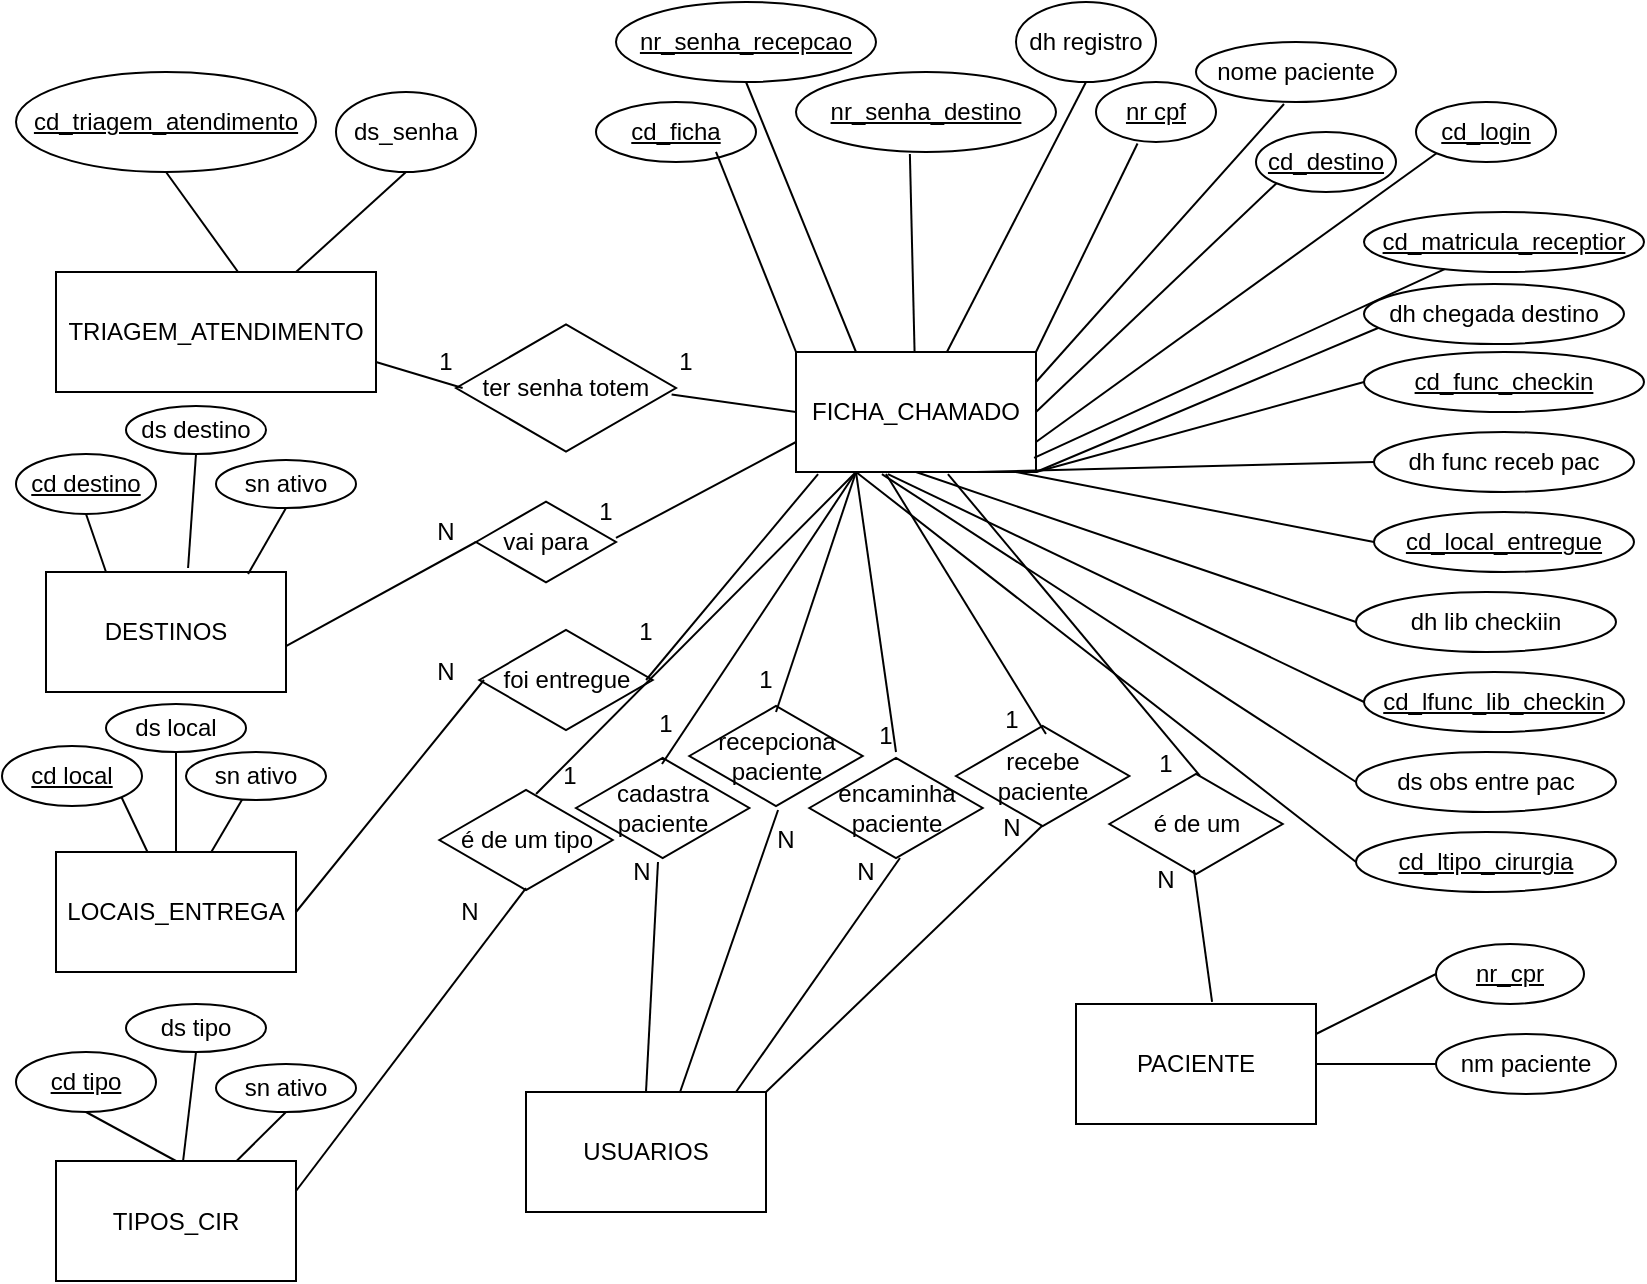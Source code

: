 <mxfile version="20.8.20" type="github">
  <diagram name="Página-1" id="LD10V7lSq9T8Y7XWwP9y">
    <mxGraphModel dx="880" dy="476" grid="1" gridSize="10" guides="1" tooltips="1" connect="1" arrows="1" fold="1" page="1" pageScale="1" pageWidth="827" pageHeight="1169" math="0" shadow="0">
      <root>
        <mxCell id="0" />
        <mxCell id="1" parent="0" />
        <mxCell id="zRoMdkS9_1AER4-9lOQv-1" value="TRIAGEM_ATENDIMENTO" style="rounded=0;whiteSpace=wrap;html=1;" vertex="1" parent="1">
          <mxGeometry x="30" y="140" width="160" height="60" as="geometry" />
        </mxCell>
        <mxCell id="zRoMdkS9_1AER4-9lOQv-2" value="&lt;u&gt;cd_triagem_atendimento&lt;/u&gt;" style="ellipse;whiteSpace=wrap;html=1;" vertex="1" parent="1">
          <mxGeometry x="10" y="40" width="150" height="50" as="geometry" />
        </mxCell>
        <mxCell id="zRoMdkS9_1AER4-9lOQv-3" value="ds_senha" style="ellipse;whiteSpace=wrap;html=1;" vertex="1" parent="1">
          <mxGeometry x="170" y="50" width="70" height="40" as="geometry" />
        </mxCell>
        <mxCell id="zRoMdkS9_1AER4-9lOQv-4" value="" style="endArrow=none;html=1;rounded=0;exitX=0.5;exitY=1;exitDx=0;exitDy=0;entryX=0.569;entryY=0;entryDx=0;entryDy=0;entryPerimeter=0;" edge="1" parent="1" source="zRoMdkS9_1AER4-9lOQv-2" target="zRoMdkS9_1AER4-9lOQv-1">
          <mxGeometry width="50" height="50" relative="1" as="geometry">
            <mxPoint x="380" y="170" as="sourcePoint" />
            <mxPoint x="430" y="120" as="targetPoint" />
          </mxGeometry>
        </mxCell>
        <mxCell id="zRoMdkS9_1AER4-9lOQv-5" value="" style="endArrow=none;html=1;rounded=0;exitX=0.75;exitY=0;exitDx=0;exitDy=0;entryX=0.5;entryY=1;entryDx=0;entryDy=0;" edge="1" parent="1" source="zRoMdkS9_1AER4-9lOQv-1" target="zRoMdkS9_1AER4-9lOQv-3">
          <mxGeometry width="50" height="50" relative="1" as="geometry">
            <mxPoint x="380" y="170" as="sourcePoint" />
            <mxPoint x="430" y="120" as="targetPoint" />
          </mxGeometry>
        </mxCell>
        <mxCell id="zRoMdkS9_1AER4-9lOQv-6" value="FICHA_CHAMADO" style="rounded=0;whiteSpace=wrap;html=1;" vertex="1" parent="1">
          <mxGeometry x="400" y="180" width="120" height="60" as="geometry" />
        </mxCell>
        <mxCell id="zRoMdkS9_1AER4-9lOQv-7" value="&lt;u&gt;cd_ficha&lt;/u&gt;" style="ellipse;whiteSpace=wrap;html=1;" vertex="1" parent="1">
          <mxGeometry x="300" y="55" width="80" height="30" as="geometry" />
        </mxCell>
        <mxCell id="zRoMdkS9_1AER4-9lOQv-8" value="" style="endArrow=none;html=1;rounded=0;entryX=0.75;entryY=0.833;entryDx=0;entryDy=0;entryPerimeter=0;exitX=0;exitY=0;exitDx=0;exitDy=0;" edge="1" parent="1" source="zRoMdkS9_1AER4-9lOQv-6" target="zRoMdkS9_1AER4-9lOQv-7">
          <mxGeometry width="50" height="50" relative="1" as="geometry">
            <mxPoint x="380" y="170" as="sourcePoint" />
            <mxPoint x="430" y="120" as="targetPoint" />
          </mxGeometry>
        </mxCell>
        <mxCell id="zRoMdkS9_1AER4-9lOQv-10" value="&lt;u&gt;nr_senha_recepcao&lt;/u&gt;" style="ellipse;whiteSpace=wrap;html=1;" vertex="1" parent="1">
          <mxGeometry x="310" y="5" width="130" height="40" as="geometry" />
        </mxCell>
        <mxCell id="zRoMdkS9_1AER4-9lOQv-11" value="" style="endArrow=none;html=1;rounded=0;entryX=0.5;entryY=1;entryDx=0;entryDy=0;exitX=0.25;exitY=0;exitDx=0;exitDy=0;" edge="1" parent="1" source="zRoMdkS9_1AER4-9lOQv-6" target="zRoMdkS9_1AER4-9lOQv-10">
          <mxGeometry width="50" height="50" relative="1" as="geometry">
            <mxPoint x="380" y="170" as="sourcePoint" />
            <mxPoint x="430" y="120" as="targetPoint" />
          </mxGeometry>
        </mxCell>
        <mxCell id="zRoMdkS9_1AER4-9lOQv-13" value="&lt;u&gt;nr_senha_destino&lt;/u&gt;" style="ellipse;whiteSpace=wrap;html=1;" vertex="1" parent="1">
          <mxGeometry x="400" y="40" width="130" height="40" as="geometry" />
        </mxCell>
        <mxCell id="zRoMdkS9_1AER4-9lOQv-14" value="" style="endArrow=none;html=1;rounded=0;entryX=0.438;entryY=1.025;entryDx=0;entryDy=0;entryPerimeter=0;" edge="1" parent="1" source="zRoMdkS9_1AER4-9lOQv-6" target="zRoMdkS9_1AER4-9lOQv-13">
          <mxGeometry width="50" height="50" relative="1" as="geometry">
            <mxPoint x="380" y="170" as="sourcePoint" />
            <mxPoint x="430" y="120" as="targetPoint" />
          </mxGeometry>
        </mxCell>
        <mxCell id="zRoMdkS9_1AER4-9lOQv-15" value="dh registro" style="ellipse;whiteSpace=wrap;html=1;" vertex="1" parent="1">
          <mxGeometry x="510" y="5" width="70" height="40" as="geometry" />
        </mxCell>
        <mxCell id="zRoMdkS9_1AER4-9lOQv-16" value="" style="endArrow=none;html=1;rounded=0;entryX=0.5;entryY=1;entryDx=0;entryDy=0;" edge="1" parent="1" source="zRoMdkS9_1AER4-9lOQv-6" target="zRoMdkS9_1AER4-9lOQv-15">
          <mxGeometry width="50" height="50" relative="1" as="geometry">
            <mxPoint x="380" y="170" as="sourcePoint" />
            <mxPoint x="430" y="120" as="targetPoint" />
          </mxGeometry>
        </mxCell>
        <mxCell id="zRoMdkS9_1AER4-9lOQv-17" value="&lt;u&gt;nr cpf&lt;/u&gt;" style="ellipse;whiteSpace=wrap;html=1;" vertex="1" parent="1">
          <mxGeometry x="550" y="45" width="60" height="30" as="geometry" />
        </mxCell>
        <mxCell id="zRoMdkS9_1AER4-9lOQv-18" value="" style="endArrow=none;html=1;rounded=0;entryX=0.346;entryY=1.025;entryDx=0;entryDy=0;entryPerimeter=0;exitX=1;exitY=0;exitDx=0;exitDy=0;" edge="1" parent="1" source="zRoMdkS9_1AER4-9lOQv-6" target="zRoMdkS9_1AER4-9lOQv-17">
          <mxGeometry width="50" height="50" relative="1" as="geometry">
            <mxPoint x="380" y="170" as="sourcePoint" />
            <mxPoint x="430" y="120" as="targetPoint" />
          </mxGeometry>
        </mxCell>
        <mxCell id="zRoMdkS9_1AER4-9lOQv-19" value="nome paciente" style="ellipse;whiteSpace=wrap;html=1;" vertex="1" parent="1">
          <mxGeometry x="600" y="25" width="100" height="30" as="geometry" />
        </mxCell>
        <mxCell id="zRoMdkS9_1AER4-9lOQv-20" value="" style="endArrow=none;html=1;rounded=0;entryX=0.44;entryY=1.033;entryDx=0;entryDy=0;entryPerimeter=0;exitX=1;exitY=0.25;exitDx=0;exitDy=0;" edge="1" parent="1" source="zRoMdkS9_1AER4-9lOQv-6" target="zRoMdkS9_1AER4-9lOQv-19">
          <mxGeometry width="50" height="50" relative="1" as="geometry">
            <mxPoint x="380" y="170" as="sourcePoint" />
            <mxPoint x="430" y="120" as="targetPoint" />
          </mxGeometry>
        </mxCell>
        <mxCell id="zRoMdkS9_1AER4-9lOQv-21" value="&lt;u&gt;cd_destino&lt;/u&gt;" style="ellipse;whiteSpace=wrap;html=1;" vertex="1" parent="1">
          <mxGeometry x="630" y="70" width="70" height="30" as="geometry" />
        </mxCell>
        <mxCell id="zRoMdkS9_1AER4-9lOQv-22" value="" style="endArrow=none;html=1;rounded=0;entryX=0;entryY=1;entryDx=0;entryDy=0;exitX=1;exitY=0.5;exitDx=0;exitDy=0;" edge="1" parent="1" source="zRoMdkS9_1AER4-9lOQv-6" target="zRoMdkS9_1AER4-9lOQv-21">
          <mxGeometry width="50" height="50" relative="1" as="geometry">
            <mxPoint x="600" y="170" as="sourcePoint" />
            <mxPoint x="650" y="110" as="targetPoint" />
          </mxGeometry>
        </mxCell>
        <mxCell id="zRoMdkS9_1AER4-9lOQv-23" value="&lt;u&gt;cd_login&lt;/u&gt;" style="ellipse;whiteSpace=wrap;html=1;" vertex="1" parent="1">
          <mxGeometry x="710" y="55" width="70" height="30" as="geometry" />
        </mxCell>
        <mxCell id="zRoMdkS9_1AER4-9lOQv-24" value="" style="endArrow=none;html=1;rounded=0;entryX=0;entryY=1;entryDx=0;entryDy=0;exitX=1;exitY=0.75;exitDx=0;exitDy=0;" edge="1" parent="1" source="zRoMdkS9_1AER4-9lOQv-6" target="zRoMdkS9_1AER4-9lOQv-23">
          <mxGeometry width="50" height="50" relative="1" as="geometry">
            <mxPoint x="600" y="170" as="sourcePoint" />
            <mxPoint x="650" y="120" as="targetPoint" />
          </mxGeometry>
        </mxCell>
        <mxCell id="zRoMdkS9_1AER4-9lOQv-25" value="&lt;u&gt;cd_matricula_receptior&lt;/u&gt;" style="ellipse;whiteSpace=wrap;html=1;" vertex="1" parent="1">
          <mxGeometry x="684" y="110" width="140" height="30" as="geometry" />
        </mxCell>
        <mxCell id="zRoMdkS9_1AER4-9lOQv-26" value="" style="endArrow=none;html=1;rounded=0;exitX=0.992;exitY=0.883;exitDx=0;exitDy=0;exitPerimeter=0;" edge="1" parent="1" source="zRoMdkS9_1AER4-9lOQv-6" target="zRoMdkS9_1AER4-9lOQv-25">
          <mxGeometry width="50" height="50" relative="1" as="geometry">
            <mxPoint x="600" y="170" as="sourcePoint" />
            <mxPoint x="650" y="120" as="targetPoint" />
          </mxGeometry>
        </mxCell>
        <mxCell id="zRoMdkS9_1AER4-9lOQv-27" value="dh chegada destino" style="ellipse;whiteSpace=wrap;html=1;" vertex="1" parent="1">
          <mxGeometry x="684" y="146" width="130" height="30" as="geometry" />
        </mxCell>
        <mxCell id="zRoMdkS9_1AER4-9lOQv-28" value="" style="endArrow=none;html=1;rounded=0;exitX=1;exitY=1;exitDx=0;exitDy=0;entryX=0.054;entryY=0.733;entryDx=0;entryDy=0;entryPerimeter=0;" edge="1" parent="1" source="zRoMdkS9_1AER4-9lOQv-6" target="zRoMdkS9_1AER4-9lOQv-27">
          <mxGeometry width="50" height="50" relative="1" as="geometry">
            <mxPoint x="600" y="170" as="sourcePoint" />
            <mxPoint x="650" y="120" as="targetPoint" />
          </mxGeometry>
        </mxCell>
        <mxCell id="zRoMdkS9_1AER4-9lOQv-29" value="&lt;u&gt;cd_func_checkin&lt;/u&gt;" style="ellipse;whiteSpace=wrap;html=1;" vertex="1" parent="1">
          <mxGeometry x="684" y="180" width="140" height="30" as="geometry" />
        </mxCell>
        <mxCell id="zRoMdkS9_1AER4-9lOQv-30" value="" style="endArrow=none;html=1;rounded=0;exitX=1;exitY=1;exitDx=0;exitDy=0;entryX=0;entryY=0.5;entryDx=0;entryDy=0;" edge="1" parent="1" source="zRoMdkS9_1AER4-9lOQv-6" target="zRoMdkS9_1AER4-9lOQv-29">
          <mxGeometry width="50" height="50" relative="1" as="geometry">
            <mxPoint x="600" y="170" as="sourcePoint" />
            <mxPoint x="650" y="120" as="targetPoint" />
          </mxGeometry>
        </mxCell>
        <mxCell id="zRoMdkS9_1AER4-9lOQv-31" value="dh func receb pac" style="ellipse;whiteSpace=wrap;html=1;" vertex="1" parent="1">
          <mxGeometry x="689" y="220" width="130" height="30" as="geometry" />
        </mxCell>
        <mxCell id="zRoMdkS9_1AER4-9lOQv-32" value="" style="endArrow=none;html=1;rounded=0;exitX=0.75;exitY=1;exitDx=0;exitDy=0;entryX=0;entryY=0.5;entryDx=0;entryDy=0;" edge="1" parent="1" source="zRoMdkS9_1AER4-9lOQv-6" target="zRoMdkS9_1AER4-9lOQv-31">
          <mxGeometry width="50" height="50" relative="1" as="geometry">
            <mxPoint x="600" y="170" as="sourcePoint" />
            <mxPoint x="650" y="120" as="targetPoint" />
          </mxGeometry>
        </mxCell>
        <mxCell id="zRoMdkS9_1AER4-9lOQv-33" value="&lt;u&gt;cd_local_entregue&lt;/u&gt;" style="ellipse;whiteSpace=wrap;html=1;" vertex="1" parent="1">
          <mxGeometry x="689" y="260" width="130" height="30" as="geometry" />
        </mxCell>
        <mxCell id="zRoMdkS9_1AER4-9lOQv-34" value="" style="endArrow=none;html=1;rounded=0;entryX=0;entryY=0.5;entryDx=0;entryDy=0;" edge="1" parent="1" target="zRoMdkS9_1AER4-9lOQv-33">
          <mxGeometry width="50" height="50" relative="1" as="geometry">
            <mxPoint x="510" y="240" as="sourcePoint" />
            <mxPoint x="650" y="120" as="targetPoint" />
          </mxGeometry>
        </mxCell>
        <mxCell id="zRoMdkS9_1AER4-9lOQv-35" value="dh lib checkiin" style="ellipse;whiteSpace=wrap;html=1;" vertex="1" parent="1">
          <mxGeometry x="680" y="300" width="130" height="30" as="geometry" />
        </mxCell>
        <mxCell id="zRoMdkS9_1AER4-9lOQv-36" value="" style="endArrow=none;html=1;rounded=0;exitX=0.5;exitY=1;exitDx=0;exitDy=0;entryX=0;entryY=0.5;entryDx=0;entryDy=0;" edge="1" parent="1" source="zRoMdkS9_1AER4-9lOQv-6" target="zRoMdkS9_1AER4-9lOQv-35">
          <mxGeometry width="50" height="50" relative="1" as="geometry">
            <mxPoint x="600" y="170" as="sourcePoint" />
            <mxPoint x="650" y="120" as="targetPoint" />
          </mxGeometry>
        </mxCell>
        <mxCell id="zRoMdkS9_1AER4-9lOQv-37" value="&lt;u&gt;cd_lfunc_lib_checkin&lt;/u&gt;" style="ellipse;whiteSpace=wrap;html=1;" vertex="1" parent="1">
          <mxGeometry x="684" y="340" width="130" height="30" as="geometry" />
        </mxCell>
        <mxCell id="zRoMdkS9_1AER4-9lOQv-38" value="" style="endArrow=none;html=1;rounded=0;exitX=0.383;exitY=1.017;exitDx=0;exitDy=0;exitPerimeter=0;entryX=0;entryY=0.5;entryDx=0;entryDy=0;" edge="1" parent="1" source="zRoMdkS9_1AER4-9lOQv-6" target="zRoMdkS9_1AER4-9lOQv-37">
          <mxGeometry width="50" height="50" relative="1" as="geometry">
            <mxPoint x="600" y="170" as="sourcePoint" />
            <mxPoint x="680" y="350" as="targetPoint" />
          </mxGeometry>
        </mxCell>
        <mxCell id="zRoMdkS9_1AER4-9lOQv-39" value="ds obs entre pac" style="ellipse;whiteSpace=wrap;html=1;" vertex="1" parent="1">
          <mxGeometry x="680" y="380" width="130" height="30" as="geometry" />
        </mxCell>
        <mxCell id="zRoMdkS9_1AER4-9lOQv-40" value="" style="endArrow=none;html=1;rounded=0;entryX=0.358;entryY=1.017;entryDx=0;entryDy=0;entryPerimeter=0;exitX=0;exitY=0.5;exitDx=0;exitDy=0;" edge="1" parent="1" source="zRoMdkS9_1AER4-9lOQv-39" target="zRoMdkS9_1AER4-9lOQv-6">
          <mxGeometry width="50" height="50" relative="1" as="geometry">
            <mxPoint x="420" y="270" as="sourcePoint" />
            <mxPoint x="470" y="220" as="targetPoint" />
          </mxGeometry>
        </mxCell>
        <mxCell id="zRoMdkS9_1AER4-9lOQv-41" value="&lt;u&gt;cd_ltipo_cirurgia&lt;/u&gt;" style="ellipse;whiteSpace=wrap;html=1;" vertex="1" parent="1">
          <mxGeometry x="680" y="420" width="130" height="30" as="geometry" />
        </mxCell>
        <mxCell id="zRoMdkS9_1AER4-9lOQv-42" value="" style="endArrow=none;html=1;rounded=0;entryX=0.25;entryY=1;entryDx=0;entryDy=0;exitX=0;exitY=0.5;exitDx=0;exitDy=0;" edge="1" parent="1" source="zRoMdkS9_1AER4-9lOQv-41" target="zRoMdkS9_1AER4-9lOQv-6">
          <mxGeometry width="50" height="50" relative="1" as="geometry">
            <mxPoint x="420" y="270" as="sourcePoint" />
            <mxPoint x="470" y="220" as="targetPoint" />
          </mxGeometry>
        </mxCell>
        <mxCell id="zRoMdkS9_1AER4-9lOQv-43" value="ter senha totem" style="html=1;whiteSpace=wrap;aspect=fixed;shape=isoRectangle;" vertex="1" parent="1">
          <mxGeometry x="230" y="165" width="110" height="66" as="geometry" />
        </mxCell>
        <mxCell id="zRoMdkS9_1AER4-9lOQv-44" value="" style="endArrow=none;html=1;rounded=0;entryX=1;entryY=0.75;entryDx=0;entryDy=0;exitX=0.03;exitY=0.5;exitDx=0;exitDy=0;exitPerimeter=0;" edge="1" parent="1" source="zRoMdkS9_1AER4-9lOQv-43" target="zRoMdkS9_1AER4-9lOQv-1">
          <mxGeometry width="50" height="50" relative="1" as="geometry">
            <mxPoint x="160" y="270" as="sourcePoint" />
            <mxPoint x="210" y="220" as="targetPoint" />
          </mxGeometry>
        </mxCell>
        <mxCell id="zRoMdkS9_1AER4-9lOQv-45" value="" style="endArrow=none;html=1;rounded=0;entryX=0.98;entryY=0.55;entryDx=0;entryDy=0;entryPerimeter=0;exitX=0;exitY=0.5;exitDx=0;exitDy=0;" edge="1" parent="1" source="zRoMdkS9_1AER4-9lOQv-6" target="zRoMdkS9_1AER4-9lOQv-43">
          <mxGeometry width="50" height="50" relative="1" as="geometry">
            <mxPoint x="160" y="270" as="sourcePoint" />
            <mxPoint x="210" y="220" as="targetPoint" />
          </mxGeometry>
        </mxCell>
        <mxCell id="zRoMdkS9_1AER4-9lOQv-46" value="1" style="text;html=1;strokeColor=none;fillColor=none;align=center;verticalAlign=middle;whiteSpace=wrap;rounded=0;" vertex="1" parent="1">
          <mxGeometry x="210" y="175" width="30" height="20" as="geometry" />
        </mxCell>
        <mxCell id="zRoMdkS9_1AER4-9lOQv-47" value="1" style="text;html=1;strokeColor=none;fillColor=none;align=center;verticalAlign=middle;whiteSpace=wrap;rounded=0;" vertex="1" parent="1">
          <mxGeometry x="330" y="175" width="30" height="20" as="geometry" />
        </mxCell>
        <mxCell id="zRoMdkS9_1AER4-9lOQv-48" value="DESTINOS" style="rounded=0;whiteSpace=wrap;html=1;" vertex="1" parent="1">
          <mxGeometry x="25" y="290" width="120" height="60" as="geometry" />
        </mxCell>
        <mxCell id="zRoMdkS9_1AER4-9lOQv-49" value="LOCAIS_ENTREGA" style="rounded=0;whiteSpace=wrap;html=1;" vertex="1" parent="1">
          <mxGeometry x="30" y="430" width="120" height="60" as="geometry" />
        </mxCell>
        <mxCell id="zRoMdkS9_1AER4-9lOQv-50" value="TIPOS_CIR" style="rounded=0;whiteSpace=wrap;html=1;" vertex="1" parent="1">
          <mxGeometry x="30" y="584.5" width="120" height="60" as="geometry" />
        </mxCell>
        <mxCell id="zRoMdkS9_1AER4-9lOQv-53" value="USUARIOS" style="rounded=0;whiteSpace=wrap;html=1;" vertex="1" parent="1">
          <mxGeometry x="265" y="550" width="120" height="60" as="geometry" />
        </mxCell>
        <mxCell id="zRoMdkS9_1AER4-9lOQv-54" value="PACIENTE" style="rounded=0;whiteSpace=wrap;html=1;" vertex="1" parent="1">
          <mxGeometry x="540" y="506" width="120" height="60" as="geometry" />
        </mxCell>
        <mxCell id="zRoMdkS9_1AER4-9lOQv-55" value="&lt;u&gt;cd destino&lt;/u&gt;" style="ellipse;whiteSpace=wrap;html=1;" vertex="1" parent="1">
          <mxGeometry x="10" y="231" width="70" height="30" as="geometry" />
        </mxCell>
        <mxCell id="zRoMdkS9_1AER4-9lOQv-56" value="ds destino" style="ellipse;whiteSpace=wrap;html=1;" vertex="1" parent="1">
          <mxGeometry x="65" y="207" width="70" height="24" as="geometry" />
        </mxCell>
        <mxCell id="zRoMdkS9_1AER4-9lOQv-57" value="sn ativo" style="ellipse;whiteSpace=wrap;html=1;" vertex="1" parent="1">
          <mxGeometry x="110" y="234" width="70" height="24" as="geometry" />
        </mxCell>
        <mxCell id="zRoMdkS9_1AER4-9lOQv-58" value="" style="endArrow=none;html=1;rounded=0;entryX=0.5;entryY=1;entryDx=0;entryDy=0;exitX=0.25;exitY=0;exitDx=0;exitDy=0;" edge="1" parent="1" source="zRoMdkS9_1AER4-9lOQv-48" target="zRoMdkS9_1AER4-9lOQv-55">
          <mxGeometry width="50" height="50" relative="1" as="geometry">
            <mxPoint x="160" y="270" as="sourcePoint" />
            <mxPoint x="210" y="220" as="targetPoint" />
          </mxGeometry>
        </mxCell>
        <mxCell id="zRoMdkS9_1AER4-9lOQv-59" value="" style="endArrow=none;html=1;rounded=0;entryX=0.5;entryY=1;entryDx=0;entryDy=0;exitX=0.592;exitY=-0.033;exitDx=0;exitDy=0;exitPerimeter=0;" edge="1" parent="1" source="zRoMdkS9_1AER4-9lOQv-48" target="zRoMdkS9_1AER4-9lOQv-56">
          <mxGeometry width="50" height="50" relative="1" as="geometry">
            <mxPoint x="160" y="270" as="sourcePoint" />
            <mxPoint x="210" y="220" as="targetPoint" />
          </mxGeometry>
        </mxCell>
        <mxCell id="zRoMdkS9_1AER4-9lOQv-60" value="" style="endArrow=none;html=1;rounded=0;entryX=0.5;entryY=1;entryDx=0;entryDy=0;exitX=0.842;exitY=0.017;exitDx=0;exitDy=0;exitPerimeter=0;" edge="1" parent="1" source="zRoMdkS9_1AER4-9lOQv-48" target="zRoMdkS9_1AER4-9lOQv-57">
          <mxGeometry width="50" height="50" relative="1" as="geometry">
            <mxPoint x="160" y="270" as="sourcePoint" />
            <mxPoint x="210" y="220" as="targetPoint" />
          </mxGeometry>
        </mxCell>
        <mxCell id="zRoMdkS9_1AER4-9lOQv-61" value="vai para" style="html=1;whiteSpace=wrap;aspect=fixed;shape=isoRectangle;" vertex="1" parent="1">
          <mxGeometry x="240" y="254" width="70" height="42" as="geometry" />
        </mxCell>
        <mxCell id="zRoMdkS9_1AER4-9lOQv-62" value="" style="endArrow=none;html=1;rounded=0;exitX=1;exitY=0.617;exitDx=0;exitDy=0;exitPerimeter=0;entryX=0;entryY=0.5;entryDx=0;entryDy=0;entryPerimeter=0;" edge="1" parent="1" source="zRoMdkS9_1AER4-9lOQv-48" target="zRoMdkS9_1AER4-9lOQv-61">
          <mxGeometry width="50" height="50" relative="1" as="geometry">
            <mxPoint x="160" y="270" as="sourcePoint" />
            <mxPoint x="210" y="220" as="targetPoint" />
          </mxGeometry>
        </mxCell>
        <mxCell id="zRoMdkS9_1AER4-9lOQv-63" value="" style="endArrow=none;html=1;rounded=0;entryX=0;entryY=0.75;entryDx=0;entryDy=0;exitX=1;exitY=0.452;exitDx=0;exitDy=0;exitPerimeter=0;" edge="1" parent="1" source="zRoMdkS9_1AER4-9lOQv-61" target="zRoMdkS9_1AER4-9lOQv-6">
          <mxGeometry width="50" height="50" relative="1" as="geometry">
            <mxPoint x="160" y="270" as="sourcePoint" />
            <mxPoint x="210" y="220" as="targetPoint" />
          </mxGeometry>
        </mxCell>
        <mxCell id="zRoMdkS9_1AER4-9lOQv-64" value="1" style="text;html=1;strokeColor=none;fillColor=none;align=center;verticalAlign=middle;whiteSpace=wrap;rounded=0;" vertex="1" parent="1">
          <mxGeometry x="290" y="250" width="30" height="20" as="geometry" />
        </mxCell>
        <mxCell id="zRoMdkS9_1AER4-9lOQv-65" value="N" style="text;html=1;strokeColor=none;fillColor=none;align=center;verticalAlign=middle;whiteSpace=wrap;rounded=0;" vertex="1" parent="1">
          <mxGeometry x="210" y="260" width="30" height="20" as="geometry" />
        </mxCell>
        <mxCell id="zRoMdkS9_1AER4-9lOQv-66" value="foi entregue" style="html=1;whiteSpace=wrap;aspect=fixed;shape=isoRectangle;" vertex="1" parent="1">
          <mxGeometry x="241.66" y="318" width="86.67" height="52" as="geometry" />
        </mxCell>
        <mxCell id="zRoMdkS9_1AER4-9lOQv-67" value="" style="endArrow=none;html=1;rounded=0;entryX=0.092;entryY=1.017;entryDx=0;entryDy=0;entryPerimeter=0;exitX=0.962;exitY=0.5;exitDx=0;exitDy=0;exitPerimeter=0;" edge="1" parent="1" source="zRoMdkS9_1AER4-9lOQv-66" target="zRoMdkS9_1AER4-9lOQv-6">
          <mxGeometry width="50" height="50" relative="1" as="geometry">
            <mxPoint x="290" y="320" as="sourcePoint" />
            <mxPoint x="210" y="220" as="targetPoint" />
          </mxGeometry>
        </mxCell>
        <mxCell id="zRoMdkS9_1AER4-9lOQv-68" value="" style="endArrow=none;html=1;rounded=0;entryX=0.027;entryY=0.5;entryDx=0;entryDy=0;entryPerimeter=0;exitX=1;exitY=0.5;exitDx=0;exitDy=0;" edge="1" parent="1" source="zRoMdkS9_1AER4-9lOQv-49" target="zRoMdkS9_1AER4-9lOQv-66">
          <mxGeometry width="50" height="50" relative="1" as="geometry">
            <mxPoint x="160" y="270" as="sourcePoint" />
            <mxPoint x="210" y="220" as="targetPoint" />
          </mxGeometry>
        </mxCell>
        <mxCell id="zRoMdkS9_1AER4-9lOQv-69" value="1" style="text;html=1;strokeColor=none;fillColor=none;align=center;verticalAlign=middle;whiteSpace=wrap;rounded=0;" vertex="1" parent="1">
          <mxGeometry x="310" y="310" width="30" height="20" as="geometry" />
        </mxCell>
        <mxCell id="zRoMdkS9_1AER4-9lOQv-70" value="N" style="text;html=1;strokeColor=none;fillColor=none;align=center;verticalAlign=middle;whiteSpace=wrap;rounded=0;" vertex="1" parent="1">
          <mxGeometry x="210" y="330" width="30" height="20" as="geometry" />
        </mxCell>
        <mxCell id="zRoMdkS9_1AER4-9lOQv-71" value="&lt;u&gt;cd local&lt;/u&gt;" style="ellipse;whiteSpace=wrap;html=1;" vertex="1" parent="1">
          <mxGeometry x="3" y="377" width="70" height="30" as="geometry" />
        </mxCell>
        <mxCell id="zRoMdkS9_1AER4-9lOQv-72" value="" style="endArrow=none;html=1;rounded=0;entryX=1;entryY=1;entryDx=0;entryDy=0;" edge="1" parent="1" source="zRoMdkS9_1AER4-9lOQv-49" target="zRoMdkS9_1AER4-9lOQv-71">
          <mxGeometry width="50" height="50" relative="1" as="geometry">
            <mxPoint x="160" y="470" as="sourcePoint" />
            <mxPoint x="210" y="420" as="targetPoint" />
          </mxGeometry>
        </mxCell>
        <mxCell id="zRoMdkS9_1AER4-9lOQv-73" value="ds local" style="ellipse;whiteSpace=wrap;html=1;" vertex="1" parent="1">
          <mxGeometry x="55" y="356" width="70" height="24" as="geometry" />
        </mxCell>
        <mxCell id="zRoMdkS9_1AER4-9lOQv-74" value="" style="endArrow=none;html=1;rounded=0;entryX=0.5;entryY=1;entryDx=0;entryDy=0;exitX=0.5;exitY=0;exitDx=0;exitDy=0;" edge="1" parent="1" source="zRoMdkS9_1AER4-9lOQv-49" target="zRoMdkS9_1AER4-9lOQv-73">
          <mxGeometry width="50" height="50" relative="1" as="geometry">
            <mxPoint x="160" y="470" as="sourcePoint" />
            <mxPoint x="210" y="420" as="targetPoint" />
          </mxGeometry>
        </mxCell>
        <mxCell id="zRoMdkS9_1AER4-9lOQv-75" value="sn ativo" style="ellipse;whiteSpace=wrap;html=1;" vertex="1" parent="1">
          <mxGeometry x="95" y="380" width="70" height="24" as="geometry" />
        </mxCell>
        <mxCell id="zRoMdkS9_1AER4-9lOQv-76" value="" style="endArrow=none;html=1;rounded=0;" edge="1" parent="1" source="zRoMdkS9_1AER4-9lOQv-49" target="zRoMdkS9_1AER4-9lOQv-75">
          <mxGeometry width="50" height="50" relative="1" as="geometry">
            <mxPoint x="160" y="470" as="sourcePoint" />
            <mxPoint x="210" y="420" as="targetPoint" />
          </mxGeometry>
        </mxCell>
        <mxCell id="zRoMdkS9_1AER4-9lOQv-77" value="&lt;u&gt;cd tipo&lt;/u&gt;" style="ellipse;whiteSpace=wrap;html=1;" vertex="1" parent="1">
          <mxGeometry x="10" y="530" width="70" height="30" as="geometry" />
        </mxCell>
        <mxCell id="zRoMdkS9_1AER4-9lOQv-78" value="ds tipo" style="ellipse;whiteSpace=wrap;html=1;" vertex="1" parent="1">
          <mxGeometry x="65" y="506" width="70" height="24" as="geometry" />
        </mxCell>
        <mxCell id="zRoMdkS9_1AER4-9lOQv-79" value="sn ativo" style="ellipse;whiteSpace=wrap;html=1;" vertex="1" parent="1">
          <mxGeometry x="110" y="536" width="70" height="24" as="geometry" />
        </mxCell>
        <mxCell id="zRoMdkS9_1AER4-9lOQv-80" value="" style="endArrow=none;html=1;rounded=0;entryX=0.5;entryY=1;entryDx=0;entryDy=0;exitX=0.5;exitY=0;exitDx=0;exitDy=0;" edge="1" parent="1" source="zRoMdkS9_1AER4-9lOQv-50" target="zRoMdkS9_1AER4-9lOQv-77">
          <mxGeometry width="50" height="50" relative="1" as="geometry">
            <mxPoint x="80" y="580" as="sourcePoint" />
            <mxPoint x="210" y="520" as="targetPoint" />
          </mxGeometry>
        </mxCell>
        <mxCell id="zRoMdkS9_1AER4-9lOQv-81" value="" style="endArrow=none;html=1;rounded=0;entryX=0.5;entryY=1;entryDx=0;entryDy=0;" edge="1" parent="1" source="zRoMdkS9_1AER4-9lOQv-50" target="zRoMdkS9_1AER4-9lOQv-78">
          <mxGeometry width="50" height="50" relative="1" as="geometry">
            <mxPoint x="160" y="570" as="sourcePoint" />
            <mxPoint x="210" y="520" as="targetPoint" />
          </mxGeometry>
        </mxCell>
        <mxCell id="zRoMdkS9_1AER4-9lOQv-82" value="" style="endArrow=none;html=1;rounded=0;entryX=0.5;entryY=1;entryDx=0;entryDy=0;" edge="1" parent="1" source="zRoMdkS9_1AER4-9lOQv-50" target="zRoMdkS9_1AER4-9lOQv-79">
          <mxGeometry width="50" height="50" relative="1" as="geometry">
            <mxPoint x="160" y="570" as="sourcePoint" />
            <mxPoint x="210" y="520" as="targetPoint" />
          </mxGeometry>
        </mxCell>
        <mxCell id="zRoMdkS9_1AER4-9lOQv-83" value="é de um tipo" style="html=1;whiteSpace=wrap;aspect=fixed;shape=isoRectangle;" vertex="1" parent="1">
          <mxGeometry x="221.67" y="398" width="86.67" height="52" as="geometry" />
        </mxCell>
        <mxCell id="zRoMdkS9_1AER4-9lOQv-84" value="" style="endArrow=none;html=1;rounded=0;entryX=0.25;entryY=1;entryDx=0;entryDy=0;exitX=0.558;exitY=0.058;exitDx=0;exitDy=0;exitPerimeter=0;" edge="1" parent="1" source="zRoMdkS9_1AER4-9lOQv-83" target="zRoMdkS9_1AER4-9lOQv-6">
          <mxGeometry width="50" height="50" relative="1" as="geometry">
            <mxPoint x="287" y="410" as="sourcePoint" />
            <mxPoint x="210" y="320" as="targetPoint" />
          </mxGeometry>
        </mxCell>
        <mxCell id="zRoMdkS9_1AER4-9lOQv-85" value="" style="endArrow=none;html=1;rounded=0;entryX=0.5;entryY=0.962;entryDx=0;entryDy=0;entryPerimeter=0;exitX=1;exitY=0.25;exitDx=0;exitDy=0;" edge="1" parent="1" source="zRoMdkS9_1AER4-9lOQv-50" target="zRoMdkS9_1AER4-9lOQv-83">
          <mxGeometry width="50" height="50" relative="1" as="geometry">
            <mxPoint x="160" y="470" as="sourcePoint" />
            <mxPoint x="210" y="420" as="targetPoint" />
          </mxGeometry>
        </mxCell>
        <mxCell id="zRoMdkS9_1AER4-9lOQv-86" value="1" style="text;html=1;strokeColor=none;fillColor=none;align=center;verticalAlign=middle;whiteSpace=wrap;rounded=0;" vertex="1" parent="1">
          <mxGeometry x="271.66" y="382" width="30" height="20" as="geometry" />
        </mxCell>
        <mxCell id="zRoMdkS9_1AER4-9lOQv-87" value="N" style="text;html=1;strokeColor=none;fillColor=none;align=center;verticalAlign=middle;whiteSpace=wrap;rounded=0;" vertex="1" parent="1">
          <mxGeometry x="221.67" y="450" width="30" height="20" as="geometry" />
        </mxCell>
        <mxCell id="zRoMdkS9_1AER4-9lOQv-88" value="&lt;u&gt;nr_cpr&lt;/u&gt;" style="ellipse;whiteSpace=wrap;html=1;" vertex="1" parent="1">
          <mxGeometry x="720" y="476" width="74" height="30" as="geometry" />
        </mxCell>
        <mxCell id="zRoMdkS9_1AER4-9lOQv-89" value="" style="endArrow=none;html=1;rounded=0;entryX=0;entryY=0.5;entryDx=0;entryDy=0;exitX=1;exitY=0.25;exitDx=0;exitDy=0;" edge="1" parent="1" source="zRoMdkS9_1AER4-9lOQv-54" target="zRoMdkS9_1AER4-9lOQv-88">
          <mxGeometry width="50" height="50" relative="1" as="geometry">
            <mxPoint x="430" y="370" as="sourcePoint" />
            <mxPoint x="480" y="320" as="targetPoint" />
          </mxGeometry>
        </mxCell>
        <mxCell id="zRoMdkS9_1AER4-9lOQv-90" value="nm paciente" style="ellipse;whiteSpace=wrap;html=1;" vertex="1" parent="1">
          <mxGeometry x="720" y="521" width="90" height="30" as="geometry" />
        </mxCell>
        <mxCell id="zRoMdkS9_1AER4-9lOQv-91" value="" style="endArrow=none;html=1;rounded=0;entryX=0;entryY=0.5;entryDx=0;entryDy=0;exitX=1;exitY=0.5;exitDx=0;exitDy=0;" edge="1" parent="1" source="zRoMdkS9_1AER4-9lOQv-54" target="zRoMdkS9_1AER4-9lOQv-90">
          <mxGeometry width="50" height="50" relative="1" as="geometry">
            <mxPoint x="430" y="720" as="sourcePoint" />
            <mxPoint x="480" y="670" as="targetPoint" />
          </mxGeometry>
        </mxCell>
        <mxCell id="zRoMdkS9_1AER4-9lOQv-92" value="cadastra paciente" style="html=1;whiteSpace=wrap;aspect=fixed;shape=isoRectangle;" vertex="1" parent="1">
          <mxGeometry x="290" y="382" width="86.67" height="52" as="geometry" />
        </mxCell>
        <mxCell id="zRoMdkS9_1AER4-9lOQv-93" value="é de um" style="html=1;whiteSpace=wrap;aspect=fixed;shape=isoRectangle;" vertex="1" parent="1">
          <mxGeometry x="556.67" y="390" width="86.67" height="52" as="geometry" />
        </mxCell>
        <mxCell id="zRoMdkS9_1AER4-9lOQv-94" value="" style="endArrow=none;html=1;rounded=0;exitX=0.496;exitY=0.077;exitDx=0;exitDy=0;exitPerimeter=0;" edge="1" parent="1" source="zRoMdkS9_1AER4-9lOQv-92">
          <mxGeometry width="50" height="50" relative="1" as="geometry">
            <mxPoint x="340" y="380" as="sourcePoint" />
            <mxPoint x="430" y="240" as="targetPoint" />
          </mxGeometry>
        </mxCell>
        <mxCell id="zRoMdkS9_1AER4-9lOQv-95" value="" style="endArrow=none;html=1;rounded=0;exitX=0.473;exitY=1.019;exitDx=0;exitDy=0;exitPerimeter=0;entryX=0.5;entryY=0;entryDx=0;entryDy=0;" edge="1" parent="1" source="zRoMdkS9_1AER4-9lOQv-92" target="zRoMdkS9_1AER4-9lOQv-53">
          <mxGeometry width="50" height="50" relative="1" as="geometry">
            <mxPoint x="430" y="420" as="sourcePoint" />
            <mxPoint x="480" y="370" as="targetPoint" />
          </mxGeometry>
        </mxCell>
        <mxCell id="zRoMdkS9_1AER4-9lOQv-96" value="recepciona paciente" style="html=1;whiteSpace=wrap;aspect=fixed;shape=isoRectangle;" vertex="1" parent="1">
          <mxGeometry x="346.66" y="356" width="86.67" height="52" as="geometry" />
        </mxCell>
        <mxCell id="zRoMdkS9_1AER4-9lOQv-97" value="encaminha&lt;br&gt;paciente" style="html=1;whiteSpace=wrap;aspect=fixed;shape=isoRectangle;" vertex="1" parent="1">
          <mxGeometry x="406.66" y="382" width="86.67" height="52" as="geometry" />
        </mxCell>
        <mxCell id="zRoMdkS9_1AER4-9lOQv-98" value="recebe paciente" style="html=1;whiteSpace=wrap;aspect=fixed;shape=isoRectangle;" vertex="1" parent="1">
          <mxGeometry x="480" y="366" width="86.67" height="52" as="geometry" />
        </mxCell>
        <mxCell id="zRoMdkS9_1AER4-9lOQv-99" value="" style="endArrow=none;html=1;rounded=0;entryX=0.25;entryY=1;entryDx=0;entryDy=0;exitX=0.5;exitY=0.077;exitDx=0;exitDy=0;exitPerimeter=0;" edge="1" parent="1" source="zRoMdkS9_1AER4-9lOQv-96" target="zRoMdkS9_1AER4-9lOQv-6">
          <mxGeometry width="50" height="50" relative="1" as="geometry">
            <mxPoint x="430" y="420" as="sourcePoint" />
            <mxPoint x="480" y="370" as="targetPoint" />
          </mxGeometry>
        </mxCell>
        <mxCell id="zRoMdkS9_1AER4-9lOQv-100" value="" style="endArrow=none;html=1;rounded=0;entryX=0.512;entryY=1.019;entryDx=0;entryDy=0;entryPerimeter=0;exitX=0.642;exitY=0;exitDx=0;exitDy=0;exitPerimeter=0;" edge="1" parent="1" source="zRoMdkS9_1AER4-9lOQv-53" target="zRoMdkS9_1AER4-9lOQv-96">
          <mxGeometry width="50" height="50" relative="1" as="geometry">
            <mxPoint x="350" y="540" as="sourcePoint" />
            <mxPoint x="480" y="370" as="targetPoint" />
          </mxGeometry>
        </mxCell>
        <mxCell id="zRoMdkS9_1AER4-9lOQv-101" value="" style="endArrow=none;html=1;rounded=0;" edge="1" parent="1">
          <mxGeometry width="50" height="50" relative="1" as="geometry">
            <mxPoint x="450" y="380" as="sourcePoint" />
            <mxPoint x="430" y="240" as="targetPoint" />
          </mxGeometry>
        </mxCell>
        <mxCell id="zRoMdkS9_1AER4-9lOQv-103" value="" style="endArrow=none;html=1;rounded=0;entryX=0.875;entryY=0;entryDx=0;entryDy=0;entryPerimeter=0;exitX=0.523;exitY=0.981;exitDx=0;exitDy=0;exitPerimeter=0;" edge="1" parent="1" source="zRoMdkS9_1AER4-9lOQv-97" target="zRoMdkS9_1AER4-9lOQv-53">
          <mxGeometry width="50" height="50" relative="1" as="geometry">
            <mxPoint x="430" y="420" as="sourcePoint" />
            <mxPoint x="480" y="370" as="targetPoint" />
          </mxGeometry>
        </mxCell>
        <mxCell id="zRoMdkS9_1AER4-9lOQv-104" value="" style="endArrow=none;html=1;rounded=0;entryX=0.519;entryY=0.096;entryDx=0;entryDy=0;entryPerimeter=0;exitX=0.375;exitY=1.017;exitDx=0;exitDy=0;exitPerimeter=0;" edge="1" parent="1" source="zRoMdkS9_1AER4-9lOQv-6" target="zRoMdkS9_1AER4-9lOQv-98">
          <mxGeometry width="50" height="50" relative="1" as="geometry">
            <mxPoint x="430" y="420" as="sourcePoint" />
            <mxPoint x="480" y="370" as="targetPoint" />
          </mxGeometry>
        </mxCell>
        <mxCell id="zRoMdkS9_1AER4-9lOQv-105" value="" style="endArrow=none;html=1;rounded=0;entryX=0.496;entryY=0.981;entryDx=0;entryDy=0;entryPerimeter=0;exitX=1;exitY=0;exitDx=0;exitDy=0;" edge="1" parent="1" source="zRoMdkS9_1AER4-9lOQv-53" target="zRoMdkS9_1AER4-9lOQv-98">
          <mxGeometry width="50" height="50" relative="1" as="geometry">
            <mxPoint x="430" y="420" as="sourcePoint" />
            <mxPoint x="480" y="370" as="targetPoint" />
          </mxGeometry>
        </mxCell>
        <mxCell id="zRoMdkS9_1AER4-9lOQv-106" value="" style="endArrow=none;html=1;rounded=0;entryX=0.523;entryY=0.038;entryDx=0;entryDy=0;entryPerimeter=0;exitX=0.633;exitY=1.017;exitDx=0;exitDy=0;exitPerimeter=0;" edge="1" parent="1" source="zRoMdkS9_1AER4-9lOQv-6" target="zRoMdkS9_1AER4-9lOQv-93">
          <mxGeometry width="50" height="50" relative="1" as="geometry">
            <mxPoint x="430" y="420" as="sourcePoint" />
            <mxPoint x="480" y="370" as="targetPoint" />
          </mxGeometry>
        </mxCell>
        <mxCell id="zRoMdkS9_1AER4-9lOQv-107" value="" style="endArrow=none;html=1;rounded=0;entryX=0.488;entryY=0.942;entryDx=0;entryDy=0;entryPerimeter=0;exitX=0.567;exitY=-0.017;exitDx=0;exitDy=0;exitPerimeter=0;" edge="1" parent="1" source="zRoMdkS9_1AER4-9lOQv-54" target="zRoMdkS9_1AER4-9lOQv-93">
          <mxGeometry width="50" height="50" relative="1" as="geometry">
            <mxPoint x="430" y="420" as="sourcePoint" />
            <mxPoint x="480" y="370" as="targetPoint" />
          </mxGeometry>
        </mxCell>
        <mxCell id="zRoMdkS9_1AER4-9lOQv-108" value="1" style="text;html=1;strokeColor=none;fillColor=none;align=center;verticalAlign=middle;whiteSpace=wrap;rounded=0;" vertex="1" parent="1">
          <mxGeometry x="320" y="356" width="30" height="20" as="geometry" />
        </mxCell>
        <mxCell id="zRoMdkS9_1AER4-9lOQv-109" value="1" style="text;html=1;strokeColor=none;fillColor=none;align=center;verticalAlign=middle;whiteSpace=wrap;rounded=0;" vertex="1" parent="1">
          <mxGeometry x="370" y="334" width="30" height="20" as="geometry" />
        </mxCell>
        <mxCell id="zRoMdkS9_1AER4-9lOQv-110" value="1" style="text;html=1;strokeColor=none;fillColor=none;align=center;verticalAlign=middle;whiteSpace=wrap;rounded=0;" vertex="1" parent="1">
          <mxGeometry x="430" y="362" width="30" height="20" as="geometry" />
        </mxCell>
        <mxCell id="zRoMdkS9_1AER4-9lOQv-111" value="1" style="text;html=1;strokeColor=none;fillColor=none;align=center;verticalAlign=middle;whiteSpace=wrap;rounded=0;" vertex="1" parent="1">
          <mxGeometry x="493.33" y="354" width="30" height="20" as="geometry" />
        </mxCell>
        <mxCell id="zRoMdkS9_1AER4-9lOQv-112" value="1" style="text;html=1;strokeColor=none;fillColor=none;align=center;verticalAlign=middle;whiteSpace=wrap;rounded=0;" vertex="1" parent="1">
          <mxGeometry x="570" y="376" width="30" height="20" as="geometry" />
        </mxCell>
        <mxCell id="zRoMdkS9_1AER4-9lOQv-113" value="N" style="text;html=1;strokeColor=none;fillColor=none;align=center;verticalAlign=middle;whiteSpace=wrap;rounded=0;" vertex="1" parent="1">
          <mxGeometry x="308.34" y="430" width="30" height="20" as="geometry" />
        </mxCell>
        <mxCell id="zRoMdkS9_1AER4-9lOQv-114" value="N" style="text;html=1;strokeColor=none;fillColor=none;align=center;verticalAlign=middle;whiteSpace=wrap;rounded=0;" vertex="1" parent="1">
          <mxGeometry x="380" y="414" width="30" height="20" as="geometry" />
        </mxCell>
        <mxCell id="zRoMdkS9_1AER4-9lOQv-115" value="N" style="text;html=1;strokeColor=none;fillColor=none;align=center;verticalAlign=middle;whiteSpace=wrap;rounded=0;" vertex="1" parent="1">
          <mxGeometry x="420" y="430" width="30" height="20" as="geometry" />
        </mxCell>
        <mxCell id="zRoMdkS9_1AER4-9lOQv-116" value="N" style="text;html=1;strokeColor=none;fillColor=none;align=center;verticalAlign=middle;whiteSpace=wrap;rounded=0;" vertex="1" parent="1">
          <mxGeometry x="493.33" y="408" width="30" height="20" as="geometry" />
        </mxCell>
        <mxCell id="zRoMdkS9_1AER4-9lOQv-117" value="N" style="text;html=1;strokeColor=none;fillColor=none;align=center;verticalAlign=middle;whiteSpace=wrap;rounded=0;" vertex="1" parent="1">
          <mxGeometry x="570" y="434" width="30" height="20" as="geometry" />
        </mxCell>
      </root>
    </mxGraphModel>
  </diagram>
</mxfile>
